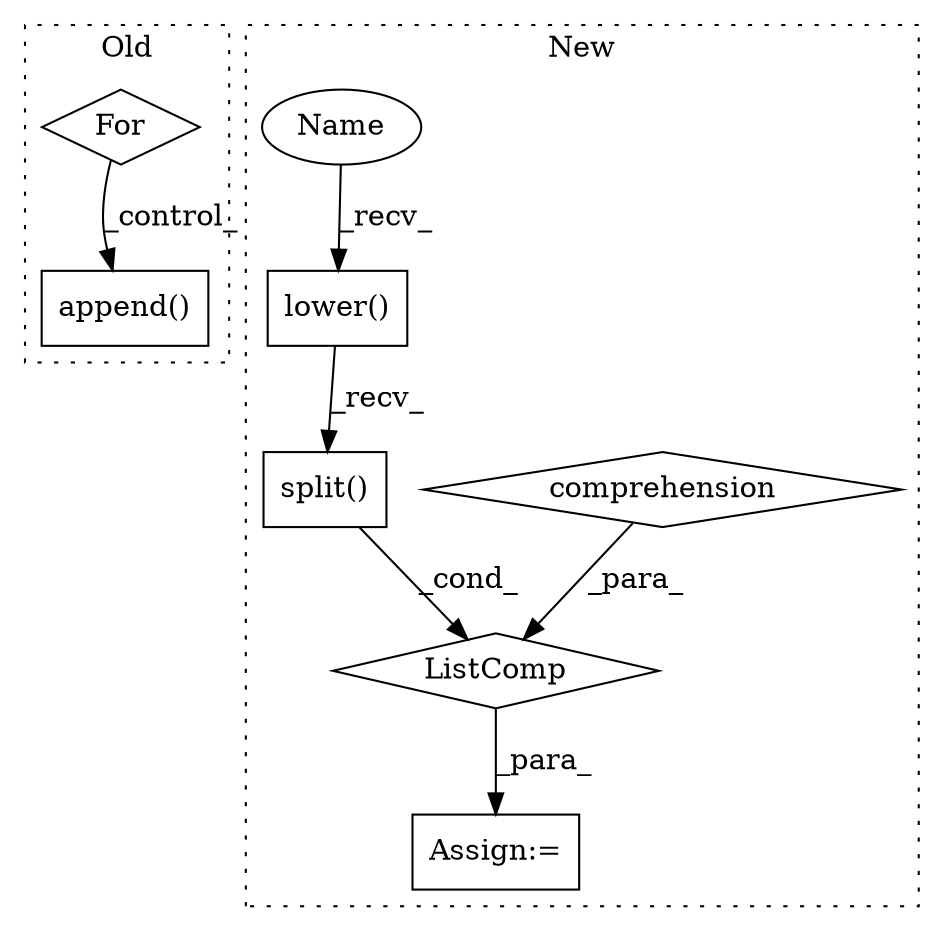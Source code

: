 digraph G {
subgraph cluster0 {
1 [label="For" a="107" s="1542,1565" l="4,14" shape="diamond"];
4 [label="append()" a="75" s="2015,2068" l="23,1" shape="box"];
label = "Old";
style="dotted";
}
subgraph cluster1 {
2 [label="lower()" a="75" s="1836" l="12" shape="box"];
3 [label="Assign:=" a="68" s="1832" l="3" shape="box"];
5 [label="ListComp" a="106" s="1835" l="49" shape="diamond"];
6 [label="comprehension" a="45" s="1857" l="3" shape="diamond"];
7 [label="split()" a="75" s="1836" l="20" shape="box"];
8 [label="Name" a="87" s="1836" l="4" shape="ellipse"];
label = "New";
style="dotted";
}
1 -> 4 [label="_control_"];
2 -> 7 [label="_recv_"];
5 -> 3 [label="_para_"];
6 -> 5 [label="_para_"];
7 -> 5 [label="_cond_"];
8 -> 2 [label="_recv_"];
}